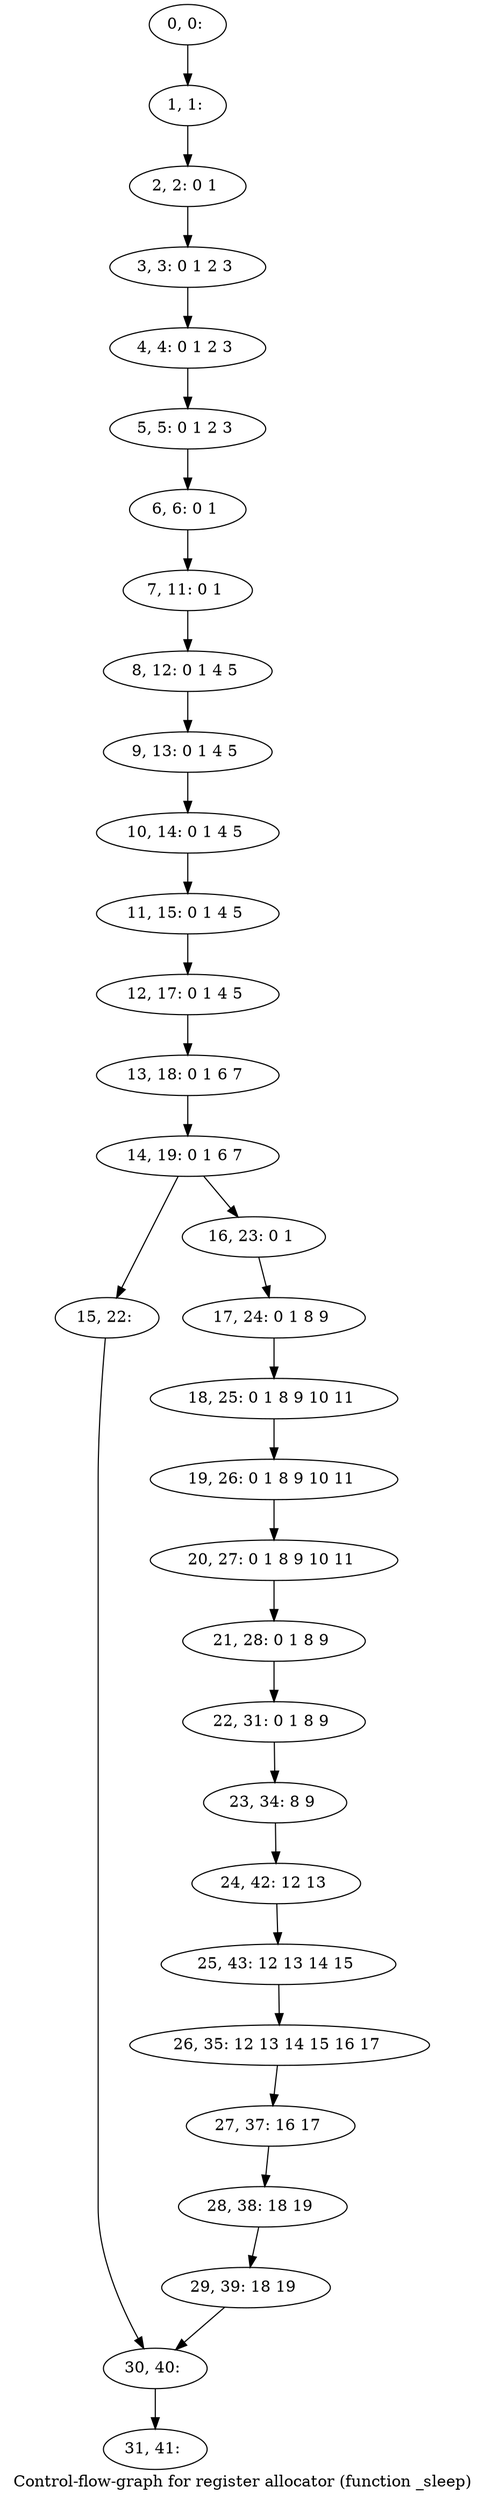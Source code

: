 digraph G {
graph [label="Control-flow-graph for register allocator (function _sleep)"]
0[label="0, 0: "];
1[label="1, 1: "];
2[label="2, 2: 0 1 "];
3[label="3, 3: 0 1 2 3 "];
4[label="4, 4: 0 1 2 3 "];
5[label="5, 5: 0 1 2 3 "];
6[label="6, 6: 0 1 "];
7[label="7, 11: 0 1 "];
8[label="8, 12: 0 1 4 5 "];
9[label="9, 13: 0 1 4 5 "];
10[label="10, 14: 0 1 4 5 "];
11[label="11, 15: 0 1 4 5 "];
12[label="12, 17: 0 1 4 5 "];
13[label="13, 18: 0 1 6 7 "];
14[label="14, 19: 0 1 6 7 "];
15[label="15, 22: "];
16[label="16, 23: 0 1 "];
17[label="17, 24: 0 1 8 9 "];
18[label="18, 25: 0 1 8 9 10 11 "];
19[label="19, 26: 0 1 8 9 10 11 "];
20[label="20, 27: 0 1 8 9 10 11 "];
21[label="21, 28: 0 1 8 9 "];
22[label="22, 31: 0 1 8 9 "];
23[label="23, 34: 8 9 "];
24[label="24, 42: 12 13 "];
25[label="25, 43: 12 13 14 15 "];
26[label="26, 35: 12 13 14 15 16 17 "];
27[label="27, 37: 16 17 "];
28[label="28, 38: 18 19 "];
29[label="29, 39: 18 19 "];
30[label="30, 40: "];
31[label="31, 41: "];
0->1 ;
1->2 ;
2->3 ;
3->4 ;
4->5 ;
5->6 ;
6->7 ;
7->8 ;
8->9 ;
9->10 ;
10->11 ;
11->12 ;
12->13 ;
13->14 ;
14->15 ;
14->16 ;
15->30 ;
16->17 ;
17->18 ;
18->19 ;
19->20 ;
20->21 ;
21->22 ;
22->23 ;
23->24 ;
24->25 ;
25->26 ;
26->27 ;
27->28 ;
28->29 ;
29->30 ;
30->31 ;
}
